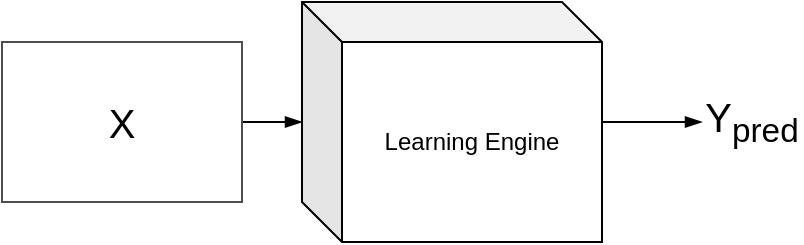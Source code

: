<mxfile version="13.7.9" type="device"><diagram id="9SSrdFhEuj3plD46xJfP" name="Page-1"><mxGraphModel dx="896" dy="718" grid="1" gridSize="10" guides="1" tooltips="1" connect="1" arrows="1" fold="1" page="1" pageScale="1" pageWidth="850" pageHeight="1100" math="0" shadow="0"><root><mxCell id="0"/><mxCell id="1" parent="0"/><mxCell id="sBQT7Fv1BZe7iSEnpic6-11" style="edgeStyle=orthogonalEdgeStyle;rounded=0;orthogonalLoop=1;jettySize=auto;html=1;entryX=0;entryY=0.5;entryDx=0;entryDy=0;endArrow=blockThin;endFill=1;" edge="1" parent="1" source="sBQT7Fv1BZe7iSEnpic6-7" target="sBQT7Fv1BZe7iSEnpic6-9"><mxGeometry relative="1" as="geometry"/></mxCell><mxCell id="sBQT7Fv1BZe7iSEnpic6-7" value="Learning Engine" style="shape=cube;whiteSpace=wrap;html=1;boundedLbl=1;backgroundOutline=1;darkOpacity=0.05;darkOpacity2=0.1;fillColor=none;" vertex="1" parent="1"><mxGeometry x="240" y="300" width="150" height="120" as="geometry"/></mxCell><mxCell id="sBQT7Fv1BZe7iSEnpic6-18" style="edgeStyle=orthogonalEdgeStyle;rounded=0;orthogonalLoop=1;jettySize=auto;html=1;endArrow=blockThin;endFill=1;" edge="1" parent="1" source="sBQT7Fv1BZe7iSEnpic6-8" target="sBQT7Fv1BZe7iSEnpic6-7"><mxGeometry relative="1" as="geometry"/></mxCell><mxCell id="sBQT7Fv1BZe7iSEnpic6-8" value="&lt;font style=&quot;font-size: 20px&quot;&gt;X&lt;/font&gt;" style="rounded=0;whiteSpace=wrap;html=1;strokeColor=#4D4D4D;fillColor=none;" vertex="1" parent="1"><mxGeometry x="90" y="320" width="120" height="80" as="geometry"/></mxCell><mxCell id="sBQT7Fv1BZe7iSEnpic6-9" value="&lt;font style=&quot;font-size: 20px&quot;&gt;Y&lt;sub&gt;pred&lt;/sub&gt;&lt;/font&gt;" style="rounded=0;whiteSpace=wrap;html=1;strokeColor=none;horizontal=1;fillColor=none;" vertex="1" parent="1"><mxGeometry x="440" y="320" width="50" height="80" as="geometry"/></mxCell></root></mxGraphModel></diagram></mxfile>